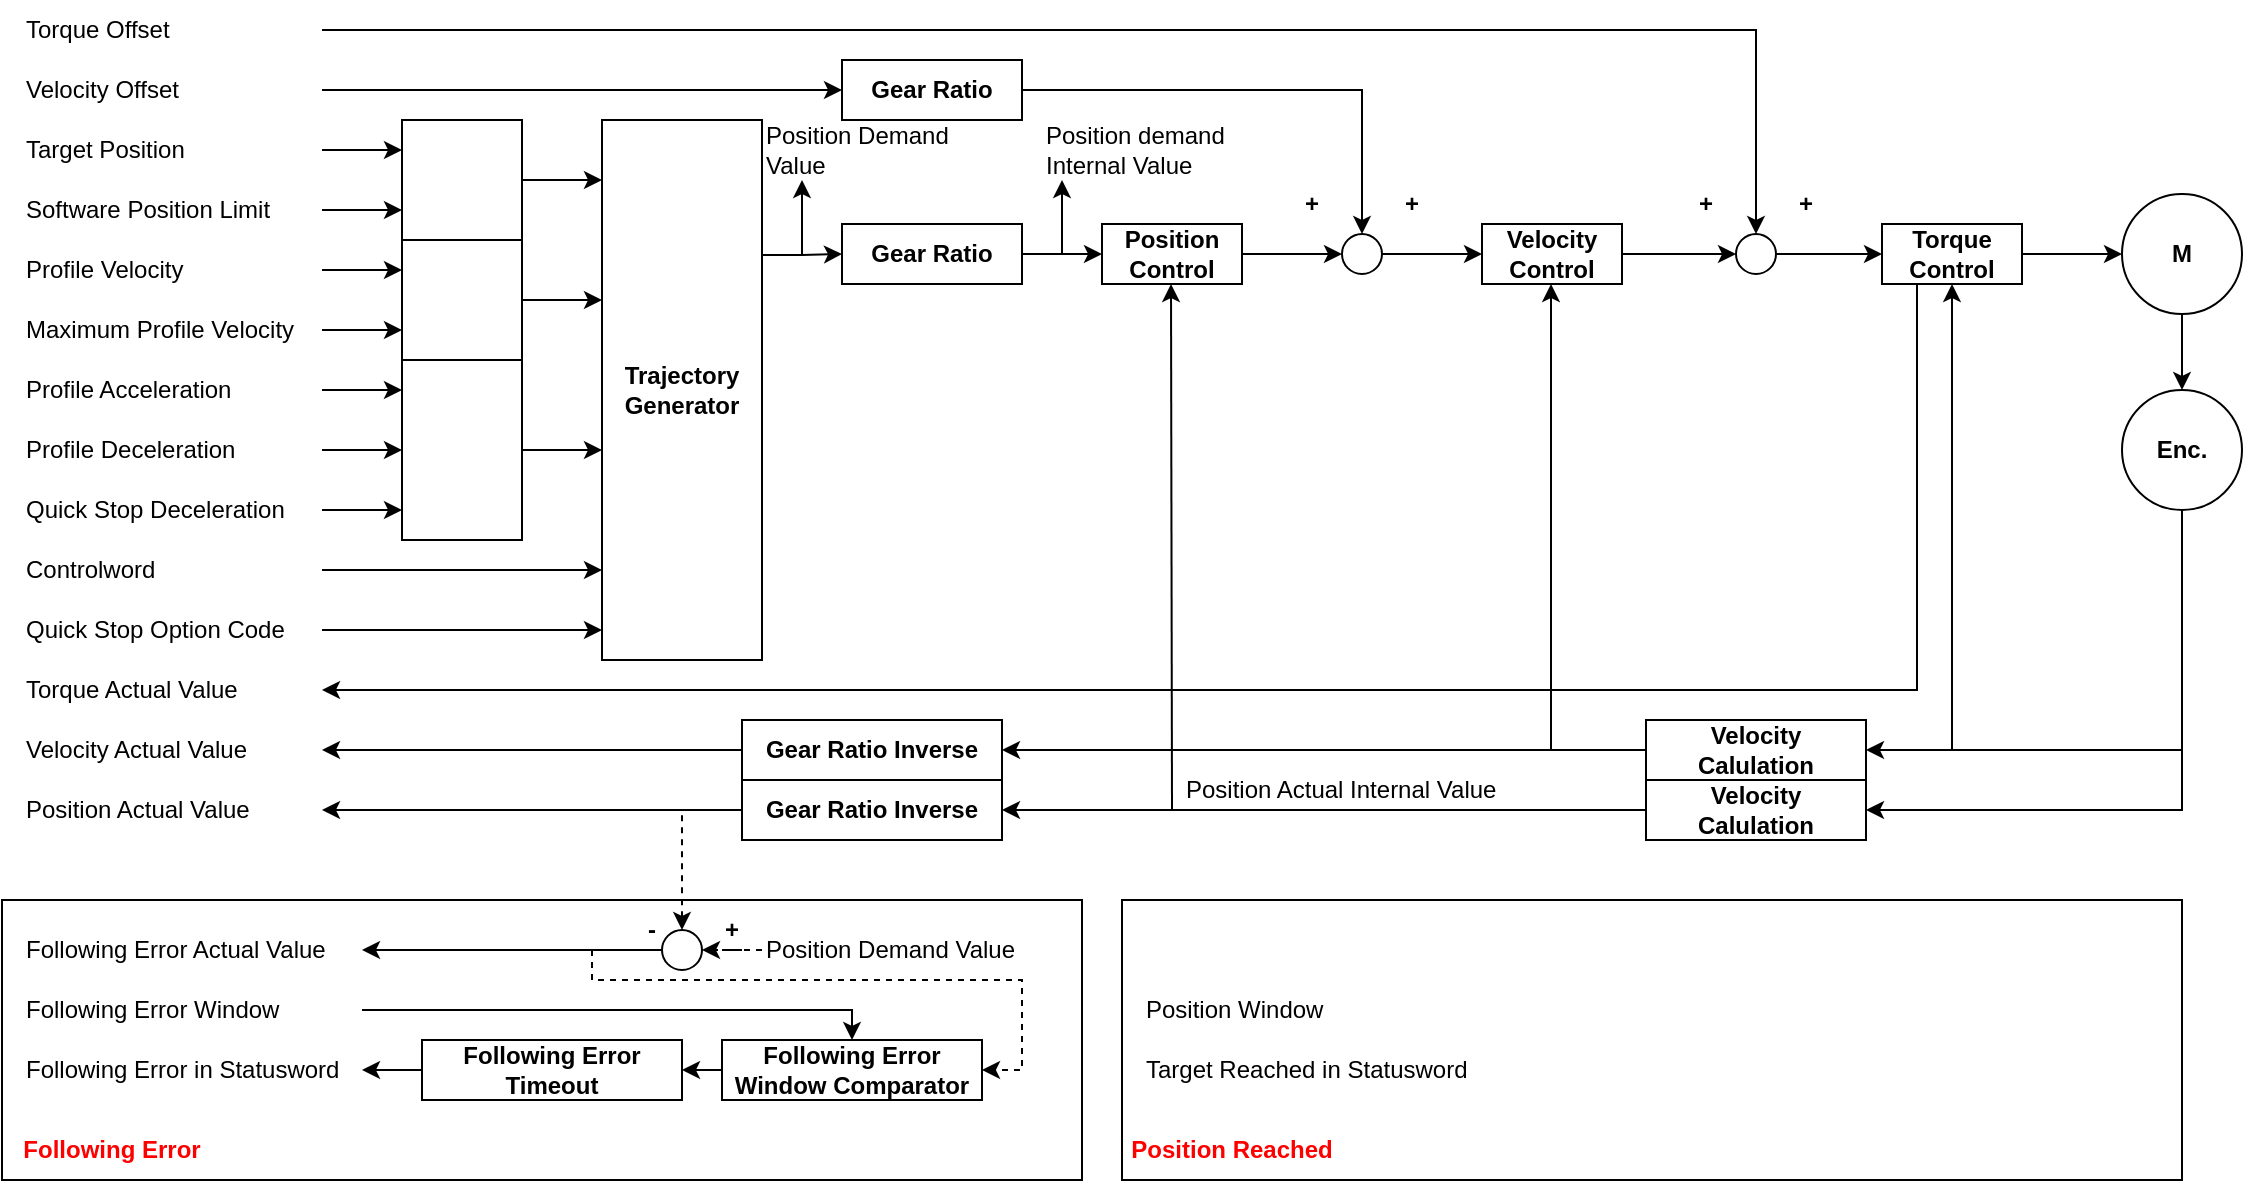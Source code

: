 <mxfile version="20.6.0" type="github">
  <diagram id="krD_crVh2RLkrdzZxpcf" name="페이지-1">
    <mxGraphModel dx="2249" dy="754" grid="1" gridSize="10" guides="1" tooltips="1" connect="1" arrows="1" fold="1" page="1" pageScale="1" pageWidth="827" pageHeight="1169" math="0" shadow="0">
      <root>
        <mxCell id="0" />
        <mxCell id="1" parent="0" />
        <mxCell id="FyEQ6QdKWc0T0m-bB2NO-133" value="" style="rounded=0;whiteSpace=wrap;html=1;fontColor=#FF0000;" vertex="1" parent="1">
          <mxGeometry x="250" y="505" width="10" height="10" as="geometry" />
        </mxCell>
        <mxCell id="FyEQ6QdKWc0T0m-bB2NO-111" value="" style="rounded=0;whiteSpace=wrap;html=1;" vertex="1" parent="1">
          <mxGeometry x="-40" y="490" width="540" height="140" as="geometry" />
        </mxCell>
        <mxCell id="FyEQ6QdKWc0T0m-bB2NO-125" value="&lt;b&gt;-&lt;/b&gt;" style="text;html=1;strokeColor=none;fillColor=none;align=center;verticalAlign=middle;whiteSpace=wrap;rounded=0;" vertex="1" parent="1">
          <mxGeometry x="270" y="490" width="30" height="30" as="geometry" />
        </mxCell>
        <mxCell id="FyEQ6QdKWc0T0m-bB2NO-71" style="edgeStyle=orthogonalEdgeStyle;rounded=0;orthogonalLoop=1;jettySize=auto;html=1;exitX=1;exitY=0.5;exitDx=0;exitDy=0;entryX=0.5;entryY=0;entryDx=0;entryDy=0;" edge="1" parent="1" source="FyEQ6QdKWc0T0m-bB2NO-17" target="FyEQ6QdKWc0T0m-bB2NO-65">
          <mxGeometry relative="1" as="geometry" />
        </mxCell>
        <mxCell id="FyEQ6QdKWc0T0m-bB2NO-17" value="&lt;b&gt;Gear Ratio&lt;/b&gt;" style="rounded=0;whiteSpace=wrap;html=1;" vertex="1" parent="1">
          <mxGeometry x="380" y="70" width="90" height="30" as="geometry" />
        </mxCell>
        <mxCell id="FyEQ6QdKWc0T0m-bB2NO-72" style="edgeStyle=orthogonalEdgeStyle;rounded=0;orthogonalLoop=1;jettySize=auto;html=1;exitX=1;exitY=0.5;exitDx=0;exitDy=0;entryX=0.5;entryY=0;entryDx=0;entryDy=0;" edge="1" parent="1" source="FyEQ6QdKWc0T0m-bB2NO-18" target="FyEQ6QdKWc0T0m-bB2NO-69">
          <mxGeometry relative="1" as="geometry" />
        </mxCell>
        <mxCell id="FyEQ6QdKWc0T0m-bB2NO-18" value="Torque Offset" style="text;html=1;strokeColor=none;fillColor=none;align=left;verticalAlign=middle;whiteSpace=wrap;rounded=0;" vertex="1" parent="1">
          <mxGeometry x="-30" y="40" width="150" height="30" as="geometry" />
        </mxCell>
        <mxCell id="FyEQ6QdKWc0T0m-bB2NO-62" style="edgeStyle=orthogonalEdgeStyle;rounded=0;orthogonalLoop=1;jettySize=auto;html=1;exitX=1;exitY=0.5;exitDx=0;exitDy=0;entryX=0;entryY=0.5;entryDx=0;entryDy=0;" edge="1" parent="1" source="FyEQ6QdKWc0T0m-bB2NO-19" target="FyEQ6QdKWc0T0m-bB2NO-17">
          <mxGeometry relative="1" as="geometry" />
        </mxCell>
        <mxCell id="FyEQ6QdKWc0T0m-bB2NO-19" value="Velocity Offset" style="text;html=1;strokeColor=none;fillColor=none;align=left;verticalAlign=middle;whiteSpace=wrap;rounded=0;" vertex="1" parent="1">
          <mxGeometry x="-30" y="70" width="150" height="30" as="geometry" />
        </mxCell>
        <mxCell id="FyEQ6QdKWc0T0m-bB2NO-38" style="edgeStyle=orthogonalEdgeStyle;rounded=0;orthogonalLoop=1;jettySize=auto;html=1;exitX=1;exitY=0.5;exitDx=0;exitDy=0;entryX=0;entryY=0.25;entryDx=0;entryDy=0;" edge="1" parent="1" source="FyEQ6QdKWc0T0m-bB2NO-21" target="FyEQ6QdKWc0T0m-bB2NO-37">
          <mxGeometry relative="1" as="geometry" />
        </mxCell>
        <mxCell id="FyEQ6QdKWc0T0m-bB2NO-21" value="Target Position" style="text;html=1;strokeColor=none;fillColor=none;align=left;verticalAlign=middle;whiteSpace=wrap;rounded=0;" vertex="1" parent="1">
          <mxGeometry x="-30" y="100" width="150" height="30" as="geometry" />
        </mxCell>
        <mxCell id="FyEQ6QdKWc0T0m-bB2NO-39" style="edgeStyle=orthogonalEdgeStyle;rounded=0;orthogonalLoop=1;jettySize=auto;html=1;exitX=1;exitY=0.5;exitDx=0;exitDy=0;entryX=0;entryY=0.75;entryDx=0;entryDy=0;" edge="1" parent="1" source="FyEQ6QdKWc0T0m-bB2NO-24" target="FyEQ6QdKWc0T0m-bB2NO-37">
          <mxGeometry relative="1" as="geometry" />
        </mxCell>
        <mxCell id="FyEQ6QdKWc0T0m-bB2NO-24" value="Software Position Limit" style="text;html=1;strokeColor=none;fillColor=none;align=left;verticalAlign=middle;whiteSpace=wrap;rounded=0;" vertex="1" parent="1">
          <mxGeometry x="-30" y="130" width="150" height="30" as="geometry" />
        </mxCell>
        <mxCell id="FyEQ6QdKWc0T0m-bB2NO-41" style="edgeStyle=orthogonalEdgeStyle;rounded=0;orthogonalLoop=1;jettySize=auto;html=1;exitX=1;exitY=0.5;exitDx=0;exitDy=0;entryX=0;entryY=0.25;entryDx=0;entryDy=0;" edge="1" parent="1" source="FyEQ6QdKWc0T0m-bB2NO-27" target="FyEQ6QdKWc0T0m-bB2NO-40">
          <mxGeometry relative="1" as="geometry" />
        </mxCell>
        <mxCell id="FyEQ6QdKWc0T0m-bB2NO-27" value="Profile Velocity" style="text;html=1;strokeColor=none;fillColor=none;align=left;verticalAlign=middle;whiteSpace=wrap;rounded=0;" vertex="1" parent="1">
          <mxGeometry x="-30" y="160" width="150" height="30" as="geometry" />
        </mxCell>
        <mxCell id="FyEQ6QdKWc0T0m-bB2NO-42" style="edgeStyle=orthogonalEdgeStyle;rounded=0;orthogonalLoop=1;jettySize=auto;html=1;exitX=1;exitY=0.5;exitDx=0;exitDy=0;entryX=0;entryY=0.75;entryDx=0;entryDy=0;" edge="1" parent="1" source="FyEQ6QdKWc0T0m-bB2NO-28" target="FyEQ6QdKWc0T0m-bB2NO-40">
          <mxGeometry relative="1" as="geometry" />
        </mxCell>
        <mxCell id="FyEQ6QdKWc0T0m-bB2NO-28" value="Maximum Profile Velocity" style="text;html=1;strokeColor=none;fillColor=none;align=left;verticalAlign=middle;whiteSpace=wrap;rounded=0;" vertex="1" parent="1">
          <mxGeometry x="-30" y="190" width="150" height="30" as="geometry" />
        </mxCell>
        <mxCell id="FyEQ6QdKWc0T0m-bB2NO-45" style="edgeStyle=orthogonalEdgeStyle;rounded=0;orthogonalLoop=1;jettySize=auto;html=1;exitX=1;exitY=0.5;exitDx=0;exitDy=0;entryX=0;entryY=0.25;entryDx=0;entryDy=0;" edge="1" parent="1" source="FyEQ6QdKWc0T0m-bB2NO-31" target="FyEQ6QdKWc0T0m-bB2NO-43">
          <mxGeometry relative="1" as="geometry" />
        </mxCell>
        <mxCell id="FyEQ6QdKWc0T0m-bB2NO-31" value="Profile Acceleration" style="text;html=1;strokeColor=none;fillColor=none;align=left;verticalAlign=middle;whiteSpace=wrap;rounded=0;" vertex="1" parent="1">
          <mxGeometry x="-30" y="220" width="150" height="30" as="geometry" />
        </mxCell>
        <mxCell id="FyEQ6QdKWc0T0m-bB2NO-46" style="edgeStyle=orthogonalEdgeStyle;rounded=0;orthogonalLoop=1;jettySize=auto;html=1;exitX=1;exitY=0.5;exitDx=0;exitDy=0;entryX=0;entryY=0.75;entryDx=0;entryDy=0;" edge="1" parent="1" source="FyEQ6QdKWc0T0m-bB2NO-32" target="FyEQ6QdKWc0T0m-bB2NO-43">
          <mxGeometry relative="1" as="geometry" />
        </mxCell>
        <mxCell id="FyEQ6QdKWc0T0m-bB2NO-32" value="Profile Deceleration" style="text;html=1;strokeColor=none;fillColor=none;align=left;verticalAlign=middle;whiteSpace=wrap;rounded=0;" vertex="1" parent="1">
          <mxGeometry x="-30" y="250" width="150" height="30" as="geometry" />
        </mxCell>
        <mxCell id="FyEQ6QdKWc0T0m-bB2NO-48" style="edgeStyle=orthogonalEdgeStyle;rounded=0;orthogonalLoop=1;jettySize=auto;html=1;exitX=1;exitY=0.5;exitDx=0;exitDy=0;" edge="1" parent="1" source="FyEQ6QdKWc0T0m-bB2NO-33" target="FyEQ6QdKWc0T0m-bB2NO-44">
          <mxGeometry relative="1" as="geometry" />
        </mxCell>
        <mxCell id="FyEQ6QdKWc0T0m-bB2NO-33" value="Quick Stop Deceleration" style="text;html=1;strokeColor=none;fillColor=none;align=left;verticalAlign=middle;whiteSpace=wrap;rounded=0;" vertex="1" parent="1">
          <mxGeometry x="-30" y="280" width="150" height="30" as="geometry" />
        </mxCell>
        <mxCell id="FyEQ6QdKWc0T0m-bB2NO-58" style="edgeStyle=orthogonalEdgeStyle;rounded=0;orthogonalLoop=1;jettySize=auto;html=1;exitX=1;exitY=0.5;exitDx=0;exitDy=0;entryX=0;entryY=0.25;entryDx=0;entryDy=0;" edge="1" parent="1" source="FyEQ6QdKWc0T0m-bB2NO-34" target="FyEQ6QdKWc0T0m-bB2NO-54">
          <mxGeometry relative="1" as="geometry" />
        </mxCell>
        <mxCell id="FyEQ6QdKWc0T0m-bB2NO-34" value="Controlword" style="text;html=1;strokeColor=none;fillColor=none;align=left;verticalAlign=middle;whiteSpace=wrap;rounded=0;" vertex="1" parent="1">
          <mxGeometry x="-30" y="310" width="150" height="30" as="geometry" />
        </mxCell>
        <mxCell id="FyEQ6QdKWc0T0m-bB2NO-59" style="edgeStyle=orthogonalEdgeStyle;rounded=0;orthogonalLoop=1;jettySize=auto;html=1;exitX=1;exitY=0.5;exitDx=0;exitDy=0;entryX=0;entryY=0.75;entryDx=0;entryDy=0;" edge="1" parent="1" source="FyEQ6QdKWc0T0m-bB2NO-35" target="FyEQ6QdKWc0T0m-bB2NO-54">
          <mxGeometry relative="1" as="geometry" />
        </mxCell>
        <mxCell id="FyEQ6QdKWc0T0m-bB2NO-35" value="Quick Stop Option Code" style="text;html=1;strokeColor=none;fillColor=none;align=left;verticalAlign=middle;whiteSpace=wrap;rounded=0;" vertex="1" parent="1">
          <mxGeometry x="-30" y="340" width="150" height="30" as="geometry" />
        </mxCell>
        <mxCell id="FyEQ6QdKWc0T0m-bB2NO-57" style="edgeStyle=orthogonalEdgeStyle;rounded=0;orthogonalLoop=1;jettySize=auto;html=1;exitX=1;exitY=0.5;exitDx=0;exitDy=0;entryX=0;entryY=0.5;entryDx=0;entryDy=0;" edge="1" parent="1" source="FyEQ6QdKWc0T0m-bB2NO-37" target="FyEQ6QdKWc0T0m-bB2NO-51">
          <mxGeometry relative="1" as="geometry" />
        </mxCell>
        <mxCell id="FyEQ6QdKWc0T0m-bB2NO-37" value="" style="whiteSpace=wrap;html=1;aspect=fixed;" vertex="1" parent="1">
          <mxGeometry x="160" y="100" width="60" height="60" as="geometry" />
        </mxCell>
        <mxCell id="FyEQ6QdKWc0T0m-bB2NO-56" style="edgeStyle=orthogonalEdgeStyle;rounded=0;orthogonalLoop=1;jettySize=auto;html=1;exitX=1;exitY=0.5;exitDx=0;exitDy=0;entryX=0;entryY=0.5;entryDx=0;entryDy=0;" edge="1" parent="1" source="FyEQ6QdKWc0T0m-bB2NO-40" target="FyEQ6QdKWc0T0m-bB2NO-52">
          <mxGeometry relative="1" as="geometry" />
        </mxCell>
        <mxCell id="FyEQ6QdKWc0T0m-bB2NO-40" value="" style="whiteSpace=wrap;html=1;aspect=fixed;" vertex="1" parent="1">
          <mxGeometry x="160" y="160" width="60" height="60" as="geometry" />
        </mxCell>
        <mxCell id="FyEQ6QdKWc0T0m-bB2NO-43" value="" style="whiteSpace=wrap;html=1;" vertex="1" parent="1">
          <mxGeometry x="160" y="220" width="60" height="60" as="geometry" />
        </mxCell>
        <mxCell id="FyEQ6QdKWc0T0m-bB2NO-44" value="" style="whiteSpace=wrap;html=1;" vertex="1" parent="1">
          <mxGeometry x="160" y="280" width="60" height="30" as="geometry" />
        </mxCell>
        <mxCell id="FyEQ6QdKWc0T0m-bB2NO-55" style="edgeStyle=orthogonalEdgeStyle;rounded=0;orthogonalLoop=1;jettySize=auto;html=1;exitX=1;exitY=0.5;exitDx=0;exitDy=0;entryX=0;entryY=0.5;entryDx=0;entryDy=0;" edge="1" parent="1" source="FyEQ6QdKWc0T0m-bB2NO-49" target="FyEQ6QdKWc0T0m-bB2NO-53">
          <mxGeometry relative="1" as="geometry" />
        </mxCell>
        <mxCell id="FyEQ6QdKWc0T0m-bB2NO-49" value="" style="whiteSpace=wrap;html=1;" vertex="1" parent="1">
          <mxGeometry x="160" y="220" width="60" height="90" as="geometry" />
        </mxCell>
        <mxCell id="FyEQ6QdKWc0T0m-bB2NO-51" value="" style="whiteSpace=wrap;html=1;aspect=fixed;" vertex="1" parent="1">
          <mxGeometry x="260" y="100" width="60" height="60" as="geometry" />
        </mxCell>
        <mxCell id="FyEQ6QdKWc0T0m-bB2NO-52" value="" style="whiteSpace=wrap;html=1;aspect=fixed;" vertex="1" parent="1">
          <mxGeometry x="260" y="160" width="60" height="60" as="geometry" />
        </mxCell>
        <mxCell id="FyEQ6QdKWc0T0m-bB2NO-53" value="" style="whiteSpace=wrap;html=1;aspect=fixed;" vertex="1" parent="1">
          <mxGeometry x="260" y="235" width="60" height="60" as="geometry" />
        </mxCell>
        <mxCell id="FyEQ6QdKWc0T0m-bB2NO-54" value="" style="whiteSpace=wrap;html=1;aspect=fixed;" vertex="1" parent="1">
          <mxGeometry x="260" y="310" width="60" height="60" as="geometry" />
        </mxCell>
        <mxCell id="FyEQ6QdKWc0T0m-bB2NO-61" style="edgeStyle=orthogonalEdgeStyle;rounded=0;orthogonalLoop=1;jettySize=auto;html=1;exitX=1;exitY=0.25;exitDx=0;exitDy=0;entryX=0;entryY=0.5;entryDx=0;entryDy=0;" edge="1" parent="1" source="FyEQ6QdKWc0T0m-bB2NO-7" target="FyEQ6QdKWc0T0m-bB2NO-60">
          <mxGeometry relative="1" as="geometry" />
        </mxCell>
        <mxCell id="FyEQ6QdKWc0T0m-bB2NO-7" value="&lt;b&gt;Trajectory&lt;br&gt;Generator&lt;/b&gt;" style="rounded=0;whiteSpace=wrap;html=1;" vertex="1" parent="1">
          <mxGeometry x="260" y="100" width="80" height="270" as="geometry" />
        </mxCell>
        <mxCell id="FyEQ6QdKWc0T0m-bB2NO-64" value="" style="edgeStyle=orthogonalEdgeStyle;rounded=0;orthogonalLoop=1;jettySize=auto;html=1;" edge="1" parent="1" source="FyEQ6QdKWc0T0m-bB2NO-60" target="FyEQ6QdKWc0T0m-bB2NO-63">
          <mxGeometry relative="1" as="geometry" />
        </mxCell>
        <mxCell id="FyEQ6QdKWc0T0m-bB2NO-60" value="&lt;b&gt;Gear Ratio&lt;/b&gt;" style="rounded=0;whiteSpace=wrap;html=1;" vertex="1" parent="1">
          <mxGeometry x="380" y="152" width="90" height="30" as="geometry" />
        </mxCell>
        <mxCell id="FyEQ6QdKWc0T0m-bB2NO-66" value="" style="edgeStyle=orthogonalEdgeStyle;rounded=0;orthogonalLoop=1;jettySize=auto;html=1;" edge="1" parent="1" source="FyEQ6QdKWc0T0m-bB2NO-63" target="FyEQ6QdKWc0T0m-bB2NO-65">
          <mxGeometry relative="1" as="geometry" />
        </mxCell>
        <mxCell id="FyEQ6QdKWc0T0m-bB2NO-63" value="&lt;b&gt;Position&lt;br&gt;Control&lt;br&gt;&lt;/b&gt;" style="rounded=0;whiteSpace=wrap;html=1;" vertex="1" parent="1">
          <mxGeometry x="510" y="152" width="70" height="30" as="geometry" />
        </mxCell>
        <mxCell id="FyEQ6QdKWc0T0m-bB2NO-68" value="" style="edgeStyle=orthogonalEdgeStyle;rounded=0;orthogonalLoop=1;jettySize=auto;html=1;" edge="1" parent="1" source="FyEQ6QdKWc0T0m-bB2NO-65" target="FyEQ6QdKWc0T0m-bB2NO-67">
          <mxGeometry relative="1" as="geometry" />
        </mxCell>
        <mxCell id="FyEQ6QdKWc0T0m-bB2NO-65" value="" style="ellipse;whiteSpace=wrap;html=1;aspect=fixed;" vertex="1" parent="1">
          <mxGeometry x="630" y="157" width="20" height="20" as="geometry" />
        </mxCell>
        <mxCell id="FyEQ6QdKWc0T0m-bB2NO-70" value="" style="edgeStyle=orthogonalEdgeStyle;rounded=0;orthogonalLoop=1;jettySize=auto;html=1;" edge="1" parent="1" source="FyEQ6QdKWc0T0m-bB2NO-67" target="FyEQ6QdKWc0T0m-bB2NO-69">
          <mxGeometry relative="1" as="geometry" />
        </mxCell>
        <mxCell id="FyEQ6QdKWc0T0m-bB2NO-67" value="&lt;b&gt;Velocity&lt;br&gt;Control&lt;br&gt;&lt;/b&gt;" style="rounded=0;whiteSpace=wrap;html=1;" vertex="1" parent="1">
          <mxGeometry x="700" y="152" width="70" height="30" as="geometry" />
        </mxCell>
        <mxCell id="FyEQ6QdKWc0T0m-bB2NO-75" value="" style="edgeStyle=orthogonalEdgeStyle;rounded=0;orthogonalLoop=1;jettySize=auto;html=1;" edge="1" parent="1" source="FyEQ6QdKWc0T0m-bB2NO-69" target="FyEQ6QdKWc0T0m-bB2NO-74">
          <mxGeometry relative="1" as="geometry" />
        </mxCell>
        <mxCell id="FyEQ6QdKWc0T0m-bB2NO-69" value="" style="ellipse;whiteSpace=wrap;html=1;aspect=fixed;" vertex="1" parent="1">
          <mxGeometry x="827" y="157" width="20" height="20" as="geometry" />
        </mxCell>
        <mxCell id="FyEQ6QdKWc0T0m-bB2NO-77" value="" style="edgeStyle=orthogonalEdgeStyle;rounded=0;orthogonalLoop=1;jettySize=auto;html=1;" edge="1" parent="1" source="FyEQ6QdKWc0T0m-bB2NO-74" target="FyEQ6QdKWc0T0m-bB2NO-76">
          <mxGeometry relative="1" as="geometry" />
        </mxCell>
        <mxCell id="FyEQ6QdKWc0T0m-bB2NO-91" style="edgeStyle=orthogonalEdgeStyle;rounded=0;orthogonalLoop=1;jettySize=auto;html=1;exitX=0.25;exitY=1;exitDx=0;exitDy=0;entryX=1;entryY=0.5;entryDx=0;entryDy=0;" edge="1" parent="1" source="FyEQ6QdKWc0T0m-bB2NO-74" target="FyEQ6QdKWc0T0m-bB2NO-88">
          <mxGeometry relative="1" as="geometry" />
        </mxCell>
        <mxCell id="FyEQ6QdKWc0T0m-bB2NO-74" value="&lt;b&gt;Torque&lt;br&gt;Control&lt;br&gt;&lt;/b&gt;" style="rounded=0;whiteSpace=wrap;html=1;" vertex="1" parent="1">
          <mxGeometry x="900" y="152" width="70" height="30" as="geometry" />
        </mxCell>
        <mxCell id="FyEQ6QdKWc0T0m-bB2NO-79" value="" style="edgeStyle=orthogonalEdgeStyle;rounded=0;orthogonalLoop=1;jettySize=auto;html=1;" edge="1" parent="1" source="FyEQ6QdKWc0T0m-bB2NO-76" target="FyEQ6QdKWc0T0m-bB2NO-78">
          <mxGeometry relative="1" as="geometry" />
        </mxCell>
        <mxCell id="FyEQ6QdKWc0T0m-bB2NO-76" value="&lt;b&gt;M&lt;/b&gt;" style="ellipse;whiteSpace=wrap;html=1;aspect=fixed;" vertex="1" parent="1">
          <mxGeometry x="1020" y="137" width="60" height="60" as="geometry" />
        </mxCell>
        <mxCell id="FyEQ6QdKWc0T0m-bB2NO-100" style="edgeStyle=orthogonalEdgeStyle;rounded=0;orthogonalLoop=1;jettySize=auto;html=1;exitX=0.5;exitY=1;exitDx=0;exitDy=0;entryX=1;entryY=0.5;entryDx=0;entryDy=0;" edge="1" parent="1" source="FyEQ6QdKWc0T0m-bB2NO-78" target="FyEQ6QdKWc0T0m-bB2NO-96">
          <mxGeometry relative="1" as="geometry" />
        </mxCell>
        <mxCell id="FyEQ6QdKWc0T0m-bB2NO-101" style="edgeStyle=orthogonalEdgeStyle;rounded=0;orthogonalLoop=1;jettySize=auto;html=1;exitX=0.5;exitY=1;exitDx=0;exitDy=0;entryX=1;entryY=0.5;entryDx=0;entryDy=0;" edge="1" parent="1" source="FyEQ6QdKWc0T0m-bB2NO-78" target="FyEQ6QdKWc0T0m-bB2NO-97">
          <mxGeometry relative="1" as="geometry" />
        </mxCell>
        <mxCell id="FyEQ6QdKWc0T0m-bB2NO-78" value="&lt;b&gt;Enc.&lt;/b&gt;" style="ellipse;whiteSpace=wrap;html=1;aspect=fixed;" vertex="1" parent="1">
          <mxGeometry x="1020" y="235" width="60" height="60" as="geometry" />
        </mxCell>
        <mxCell id="FyEQ6QdKWc0T0m-bB2NO-80" value="&lt;b&gt;+&lt;/b&gt;" style="text;html=1;strokeColor=none;fillColor=none;align=center;verticalAlign=middle;whiteSpace=wrap;rounded=0;" vertex="1" parent="1">
          <mxGeometry x="600" y="127" width="30" height="30" as="geometry" />
        </mxCell>
        <mxCell id="FyEQ6QdKWc0T0m-bB2NO-81" value="&lt;b&gt;+&lt;/b&gt;" style="text;html=1;strokeColor=none;fillColor=none;align=center;verticalAlign=middle;whiteSpace=wrap;rounded=0;" vertex="1" parent="1">
          <mxGeometry x="650" y="127" width="30" height="30" as="geometry" />
        </mxCell>
        <mxCell id="FyEQ6QdKWc0T0m-bB2NO-82" value="&lt;b&gt;+&lt;/b&gt;" style="text;html=1;strokeColor=none;fillColor=none;align=center;verticalAlign=middle;whiteSpace=wrap;rounded=0;" vertex="1" parent="1">
          <mxGeometry x="797" y="127" width="30" height="30" as="geometry" />
        </mxCell>
        <mxCell id="FyEQ6QdKWc0T0m-bB2NO-83" value="&lt;b&gt;+&lt;/b&gt;" style="text;html=1;strokeColor=none;fillColor=none;align=center;verticalAlign=middle;whiteSpace=wrap;rounded=0;" vertex="1" parent="1">
          <mxGeometry x="847" y="127" width="30" height="30" as="geometry" />
        </mxCell>
        <mxCell id="FyEQ6QdKWc0T0m-bB2NO-84" value="" style="endArrow=classic;html=1;rounded=0;" edge="1" parent="1">
          <mxGeometry width="50" height="50" relative="1" as="geometry">
            <mxPoint x="360" y="167" as="sourcePoint" />
            <mxPoint x="360" y="130" as="targetPoint" />
          </mxGeometry>
        </mxCell>
        <mxCell id="FyEQ6QdKWc0T0m-bB2NO-85" value="" style="endArrow=classic;html=1;rounded=0;" edge="1" parent="1">
          <mxGeometry width="50" height="50" relative="1" as="geometry">
            <mxPoint x="490" y="167" as="sourcePoint" />
            <mxPoint x="490" y="130" as="targetPoint" />
          </mxGeometry>
        </mxCell>
        <mxCell id="FyEQ6QdKWc0T0m-bB2NO-86" value="Position Demand Value" style="text;html=1;strokeColor=none;fillColor=none;align=left;verticalAlign=middle;whiteSpace=wrap;rounded=0;" vertex="1" parent="1">
          <mxGeometry x="340" y="100" width="100" height="30" as="geometry" />
        </mxCell>
        <mxCell id="FyEQ6QdKWc0T0m-bB2NO-87" value="Position demand Internal Value" style="text;html=1;strokeColor=none;fillColor=none;align=left;verticalAlign=middle;whiteSpace=wrap;rounded=0;" vertex="1" parent="1">
          <mxGeometry x="480" y="100" width="100" height="30" as="geometry" />
        </mxCell>
        <mxCell id="FyEQ6QdKWc0T0m-bB2NO-88" value="Torque Actual Value" style="text;html=1;strokeColor=none;fillColor=none;align=left;verticalAlign=middle;whiteSpace=wrap;rounded=0;" vertex="1" parent="1">
          <mxGeometry x="-30" y="370" width="150" height="30" as="geometry" />
        </mxCell>
        <mxCell id="FyEQ6QdKWc0T0m-bB2NO-89" value="Velocity Actual Value" style="text;html=1;strokeColor=none;fillColor=none;align=left;verticalAlign=middle;whiteSpace=wrap;rounded=0;" vertex="1" parent="1">
          <mxGeometry x="-30" y="400" width="150" height="30" as="geometry" />
        </mxCell>
        <mxCell id="FyEQ6QdKWc0T0m-bB2NO-90" value="Position Actual Value" style="text;html=1;strokeColor=none;fillColor=none;align=left;verticalAlign=middle;whiteSpace=wrap;rounded=0;" vertex="1" parent="1">
          <mxGeometry x="-30" y="430" width="150" height="30" as="geometry" />
        </mxCell>
        <mxCell id="FyEQ6QdKWc0T0m-bB2NO-94" style="edgeStyle=orthogonalEdgeStyle;rounded=0;orthogonalLoop=1;jettySize=auto;html=1;exitX=0;exitY=0.5;exitDx=0;exitDy=0;entryX=1;entryY=0.5;entryDx=0;entryDy=0;" edge="1" parent="1" source="FyEQ6QdKWc0T0m-bB2NO-92" target="FyEQ6QdKWc0T0m-bB2NO-89">
          <mxGeometry relative="1" as="geometry" />
        </mxCell>
        <mxCell id="FyEQ6QdKWc0T0m-bB2NO-92" value="&lt;b&gt;Gear Ratio Inverse&lt;/b&gt;" style="rounded=0;whiteSpace=wrap;html=1;" vertex="1" parent="1">
          <mxGeometry x="330" y="400" width="130" height="30" as="geometry" />
        </mxCell>
        <mxCell id="FyEQ6QdKWc0T0m-bB2NO-95" style="edgeStyle=orthogonalEdgeStyle;rounded=0;orthogonalLoop=1;jettySize=auto;html=1;exitX=0;exitY=0.5;exitDx=0;exitDy=0;entryX=1;entryY=0.5;entryDx=0;entryDy=0;" edge="1" parent="1" source="FyEQ6QdKWc0T0m-bB2NO-93" target="FyEQ6QdKWc0T0m-bB2NO-90">
          <mxGeometry relative="1" as="geometry" />
        </mxCell>
        <mxCell id="FyEQ6QdKWc0T0m-bB2NO-93" value="&lt;b&gt;Gear Ratio Inverse&lt;/b&gt;" style="rounded=0;whiteSpace=wrap;html=1;" vertex="1" parent="1">
          <mxGeometry x="330" y="430" width="130" height="30" as="geometry" />
        </mxCell>
        <mxCell id="FyEQ6QdKWc0T0m-bB2NO-98" style="edgeStyle=orthogonalEdgeStyle;rounded=0;orthogonalLoop=1;jettySize=auto;html=1;exitX=0;exitY=0.5;exitDx=0;exitDy=0;entryX=1;entryY=0.5;entryDx=0;entryDy=0;" edge="1" parent="1" source="FyEQ6QdKWc0T0m-bB2NO-96" target="FyEQ6QdKWc0T0m-bB2NO-92">
          <mxGeometry relative="1" as="geometry" />
        </mxCell>
        <mxCell id="FyEQ6QdKWc0T0m-bB2NO-96" value="&lt;b&gt;Velocity&lt;br&gt;Calulation&lt;br&gt;&lt;/b&gt;" style="rounded=0;whiteSpace=wrap;html=1;" vertex="1" parent="1">
          <mxGeometry x="782" y="400" width="110" height="30" as="geometry" />
        </mxCell>
        <mxCell id="FyEQ6QdKWc0T0m-bB2NO-99" style="edgeStyle=orthogonalEdgeStyle;rounded=0;orthogonalLoop=1;jettySize=auto;html=1;exitX=0;exitY=0.5;exitDx=0;exitDy=0;entryX=1;entryY=0.5;entryDx=0;entryDy=0;" edge="1" parent="1" source="FyEQ6QdKWc0T0m-bB2NO-97" target="FyEQ6QdKWc0T0m-bB2NO-93">
          <mxGeometry relative="1" as="geometry" />
        </mxCell>
        <mxCell id="FyEQ6QdKWc0T0m-bB2NO-97" value="&lt;b&gt;Velocity&lt;br&gt;Calulation&lt;br&gt;&lt;/b&gt;" style="rounded=0;whiteSpace=wrap;html=1;" vertex="1" parent="1">
          <mxGeometry x="782" y="430" width="110" height="30" as="geometry" />
        </mxCell>
        <mxCell id="FyEQ6QdKWc0T0m-bB2NO-102" value="" style="endArrow=classic;html=1;rounded=0;entryX=0.5;entryY=1;entryDx=0;entryDy=0;" edge="1" parent="1" target="FyEQ6QdKWc0T0m-bB2NO-74">
          <mxGeometry width="50" height="50" relative="1" as="geometry">
            <mxPoint x="935" y="415" as="sourcePoint" />
            <mxPoint x="500" y="140" as="targetPoint" />
          </mxGeometry>
        </mxCell>
        <mxCell id="FyEQ6QdKWc0T0m-bB2NO-103" value="" style="endArrow=classic;html=1;rounded=0;entryX=0.5;entryY=1;entryDx=0;entryDy=0;" edge="1" parent="1">
          <mxGeometry width="50" height="50" relative="1" as="geometry">
            <mxPoint x="734.5" y="415" as="sourcePoint" />
            <mxPoint x="734.5" y="182" as="targetPoint" />
          </mxGeometry>
        </mxCell>
        <mxCell id="FyEQ6QdKWc0T0m-bB2NO-104" value="" style="endArrow=classic;html=1;rounded=0;entryX=0.5;entryY=1;entryDx=0;entryDy=0;" edge="1" parent="1">
          <mxGeometry width="50" height="50" relative="1" as="geometry">
            <mxPoint x="545" y="445" as="sourcePoint" />
            <mxPoint x="544.5" y="182" as="targetPoint" />
          </mxGeometry>
        </mxCell>
        <mxCell id="FyEQ6QdKWc0T0m-bB2NO-105" value="Position Actual Internal Value" style="text;html=1;strokeColor=none;fillColor=none;align=left;verticalAlign=middle;whiteSpace=wrap;rounded=0;" vertex="1" parent="1">
          <mxGeometry x="550" y="420" width="170" height="30" as="geometry" />
        </mxCell>
        <mxCell id="FyEQ6QdKWc0T0m-bB2NO-126" style="edgeStyle=orthogonalEdgeStyle;rounded=0;orthogonalLoop=1;jettySize=auto;html=1;exitX=0;exitY=0.5;exitDx=0;exitDy=0;entryX=1;entryY=0.5;entryDx=0;entryDy=0;fontColor=#FF0000;startArrow=none;startFill=0;endArrow=classic;endFill=1;" edge="1" parent="1" source="FyEQ6QdKWc0T0m-bB2NO-110" target="FyEQ6QdKWc0T0m-bB2NO-115">
          <mxGeometry relative="1" as="geometry" />
        </mxCell>
        <mxCell id="FyEQ6QdKWc0T0m-bB2NO-110" value="" style="ellipse;whiteSpace=wrap;html=1;aspect=fixed;" vertex="1" parent="1">
          <mxGeometry x="290" y="505" width="20" height="20" as="geometry" />
        </mxCell>
        <mxCell id="FyEQ6QdKWc0T0m-bB2NO-112" value="" style="rounded=0;whiteSpace=wrap;html=1;" vertex="1" parent="1">
          <mxGeometry x="520" y="490" width="530" height="140" as="geometry" />
        </mxCell>
        <mxCell id="FyEQ6QdKWc0T0m-bB2NO-113" value="&lt;b&gt;&lt;font color=&quot;#ff0000&quot;&gt;Following Error&lt;/font&gt;&lt;/b&gt;" style="text;html=1;strokeColor=none;fillColor=none;align=center;verticalAlign=middle;whiteSpace=wrap;rounded=0;" vertex="1" parent="1">
          <mxGeometry x="-40" y="600" width="110" height="30" as="geometry" />
        </mxCell>
        <mxCell id="FyEQ6QdKWc0T0m-bB2NO-114" value="&lt;b&gt;&lt;font color=&quot;#ff0000&quot;&gt;Position Reached&lt;/font&gt;&lt;/b&gt;" style="text;html=1;strokeColor=none;fillColor=none;align=center;verticalAlign=middle;whiteSpace=wrap;rounded=0;" vertex="1" parent="1">
          <mxGeometry x="520" y="600" width="110" height="30" as="geometry" />
        </mxCell>
        <mxCell id="FyEQ6QdKWc0T0m-bB2NO-115" value="Following Error Actual Value" style="text;html=1;strokeColor=none;fillColor=none;align=left;verticalAlign=middle;whiteSpace=wrap;rounded=0;" vertex="1" parent="1">
          <mxGeometry x="-30" y="500" width="170" height="30" as="geometry" />
        </mxCell>
        <mxCell id="FyEQ6QdKWc0T0m-bB2NO-132" style="edgeStyle=orthogonalEdgeStyle;rounded=0;orthogonalLoop=1;jettySize=auto;html=1;exitX=1;exitY=0.5;exitDx=0;exitDy=0;entryX=0.5;entryY=0;entryDx=0;entryDy=0;fontColor=#FF0000;startArrow=none;startFill=0;endArrow=classic;endFill=1;" edge="1" parent="1" source="FyEQ6QdKWc0T0m-bB2NO-116" target="FyEQ6QdKWc0T0m-bB2NO-127">
          <mxGeometry relative="1" as="geometry">
            <Array as="points">
              <mxPoint x="385" y="545" />
            </Array>
          </mxGeometry>
        </mxCell>
        <mxCell id="FyEQ6QdKWc0T0m-bB2NO-116" value="Following Error Window" style="text;html=1;strokeColor=none;fillColor=none;align=left;verticalAlign=middle;whiteSpace=wrap;rounded=0;" vertex="1" parent="1">
          <mxGeometry x="-30" y="530" width="170" height="30" as="geometry" />
        </mxCell>
        <mxCell id="FyEQ6QdKWc0T0m-bB2NO-117" value="Following Error in Statusword" style="text;html=1;strokeColor=none;fillColor=none;align=left;verticalAlign=middle;whiteSpace=wrap;rounded=0;" vertex="1" parent="1">
          <mxGeometry x="-30" y="560" width="170" height="30" as="geometry" />
        </mxCell>
        <mxCell id="FyEQ6QdKWc0T0m-bB2NO-118" value="Position Window" style="text;html=1;strokeColor=none;fillColor=none;align=left;verticalAlign=middle;whiteSpace=wrap;rounded=0;" vertex="1" parent="1">
          <mxGeometry x="530" y="530" width="170" height="30" as="geometry" />
        </mxCell>
        <mxCell id="FyEQ6QdKWc0T0m-bB2NO-119" value="Target Reached in Statusword" style="text;html=1;strokeColor=none;fillColor=none;align=left;verticalAlign=middle;whiteSpace=wrap;rounded=0;" vertex="1" parent="1">
          <mxGeometry x="530" y="560" width="170" height="30" as="geometry" />
        </mxCell>
        <mxCell id="FyEQ6QdKWc0T0m-bB2NO-122" value="" style="edgeStyle=orthogonalEdgeStyle;rounded=0;orthogonalLoop=1;jettySize=auto;html=1;fontColor=#FF0000;dashed=1;" edge="1" parent="1" source="FyEQ6QdKWc0T0m-bB2NO-120" target="FyEQ6QdKWc0T0m-bB2NO-110">
          <mxGeometry relative="1" as="geometry" />
        </mxCell>
        <mxCell id="FyEQ6QdKWc0T0m-bB2NO-120" value="Position Demand Value" style="text;html=1;strokeColor=none;fillColor=none;align=left;verticalAlign=middle;whiteSpace=wrap;rounded=0;" vertex="1" parent="1">
          <mxGeometry x="340" y="500" width="140" height="30" as="geometry" />
        </mxCell>
        <mxCell id="FyEQ6QdKWc0T0m-bB2NO-123" value="" style="endArrow=none;html=1;rounded=0;entryX=0.5;entryY=1;entryDx=0;entryDy=0;startArrow=classic;startFill=1;endFill=0;dashed=1;" edge="1" parent="1">
          <mxGeometry width="50" height="50" relative="1" as="geometry">
            <mxPoint x="300" y="505" as="sourcePoint" />
            <mxPoint x="300" y="445" as="targetPoint" />
          </mxGeometry>
        </mxCell>
        <mxCell id="FyEQ6QdKWc0T0m-bB2NO-124" value="&lt;b&gt;+&lt;/b&gt;" style="text;html=1;strokeColor=none;fillColor=none;align=center;verticalAlign=middle;whiteSpace=wrap;rounded=0;" vertex="1" parent="1">
          <mxGeometry x="310" y="490" width="30" height="30" as="geometry" />
        </mxCell>
        <mxCell id="FyEQ6QdKWc0T0m-bB2NO-130" style="edgeStyle=orthogonalEdgeStyle;rounded=0;orthogonalLoop=1;jettySize=auto;html=1;exitX=0;exitY=0.5;exitDx=0;exitDy=0;entryX=1;entryY=0.5;entryDx=0;entryDy=0;fontColor=#FF0000;startArrow=none;startFill=0;endArrow=classic;endFill=1;" edge="1" parent="1" source="FyEQ6QdKWc0T0m-bB2NO-127" target="FyEQ6QdKWc0T0m-bB2NO-129">
          <mxGeometry relative="1" as="geometry" />
        </mxCell>
        <mxCell id="FyEQ6QdKWc0T0m-bB2NO-127" value="&lt;b&gt;Following Error Window Comparator&lt;/b&gt;" style="rounded=0;whiteSpace=wrap;html=1;" vertex="1" parent="1">
          <mxGeometry x="320" y="560" width="130" height="30" as="geometry" />
        </mxCell>
        <mxCell id="FyEQ6QdKWc0T0m-bB2NO-131" style="edgeStyle=orthogonalEdgeStyle;rounded=0;orthogonalLoop=1;jettySize=auto;html=1;exitX=0;exitY=0.5;exitDx=0;exitDy=0;fontColor=#FF0000;startArrow=none;startFill=0;endArrow=classic;endFill=1;" edge="1" parent="1" source="FyEQ6QdKWc0T0m-bB2NO-129" target="FyEQ6QdKWc0T0m-bB2NO-117">
          <mxGeometry relative="1" as="geometry" />
        </mxCell>
        <mxCell id="FyEQ6QdKWc0T0m-bB2NO-129" value="&lt;b&gt;Following Error Timeout&lt;/b&gt;" style="rounded=0;whiteSpace=wrap;html=1;" vertex="1" parent="1">
          <mxGeometry x="170" y="560" width="130" height="30" as="geometry" />
        </mxCell>
        <mxCell id="FyEQ6QdKWc0T0m-bB2NO-134" style="edgeStyle=orthogonalEdgeStyle;rounded=0;orthogonalLoop=1;jettySize=auto;html=1;exitX=0.5;exitY=1;exitDx=0;exitDy=0;entryX=1;entryY=0.5;entryDx=0;entryDy=0;fontColor=#FF0000;startArrow=none;startFill=0;endArrow=classic;endFill=1;dashed=1;" edge="1" parent="1" source="FyEQ6QdKWc0T0m-bB2NO-133" target="FyEQ6QdKWc0T0m-bB2NO-127">
          <mxGeometry relative="1" as="geometry">
            <Array as="points">
              <mxPoint x="255" y="530" />
              <mxPoint x="470" y="530" />
              <mxPoint x="470" y="575" />
            </Array>
          </mxGeometry>
        </mxCell>
      </root>
    </mxGraphModel>
  </diagram>
</mxfile>
